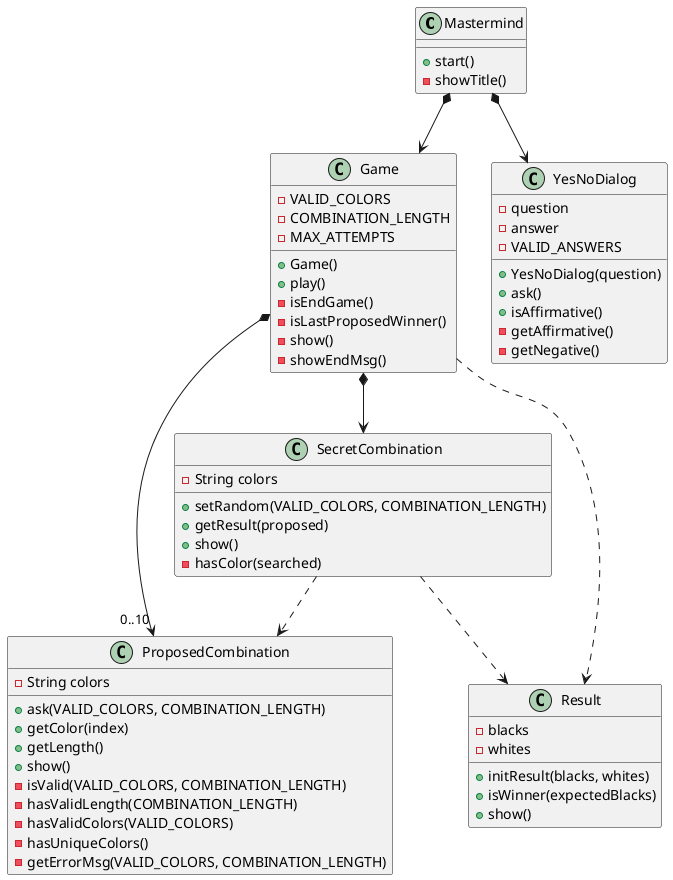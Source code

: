 @startuml analysis

class Mastermind{  

    + start()
    - showTitle()    
}
Mastermind *--> Game
Mastermind *--> YesNoDialog

class Game{
    - VALID_COLORS
    - COMBINATION_LENGTH    
    - MAX_ATTEMPTS

    + Game()
    + play()        
    - isEndGame()    
    - isLastProposedWinner()
    - show()
    - showEndMsg()
}
Game *--> SecretCombination
Game *--> "0..10" ProposedCombination
Game ..> Result

class SecretCombination{
    - String colors
    
    + setRandom(VALID_COLORS, COMBINATION_LENGTH)
    + getResult(proposed)
    + show()
    - hasColor(searched)
}
SecretCombination .down.> ProposedCombination
SecretCombination .down.> Result

class ProposedCombination{
    - String colors    

    + ask(VALID_COLORS, COMBINATION_LENGTH)   
    + getColor(index)
    + getLength()    
    + show() 
    - isValid(VALID_COLORS, COMBINATION_LENGTH)
    - hasValidLength(COMBINATION_LENGTH)
    - hasValidColors(VALID_COLORS)
    - hasUniqueColors()
    - getErrorMsg(VALID_COLORS, COMBINATION_LENGTH)
}

class Result{
    -blacks
    -whites

    + initResult(blacks, whites)
    + isWinner(expectedBlacks)
    + show()    
}

class YesNoDialog {
    - question
    - answer
    - VALID_ANSWERS

    +YesNoDialog(question)
    + ask()
    + isAffirmative()
    - getAffirmative()
    - getNegative()
}
@enduml
